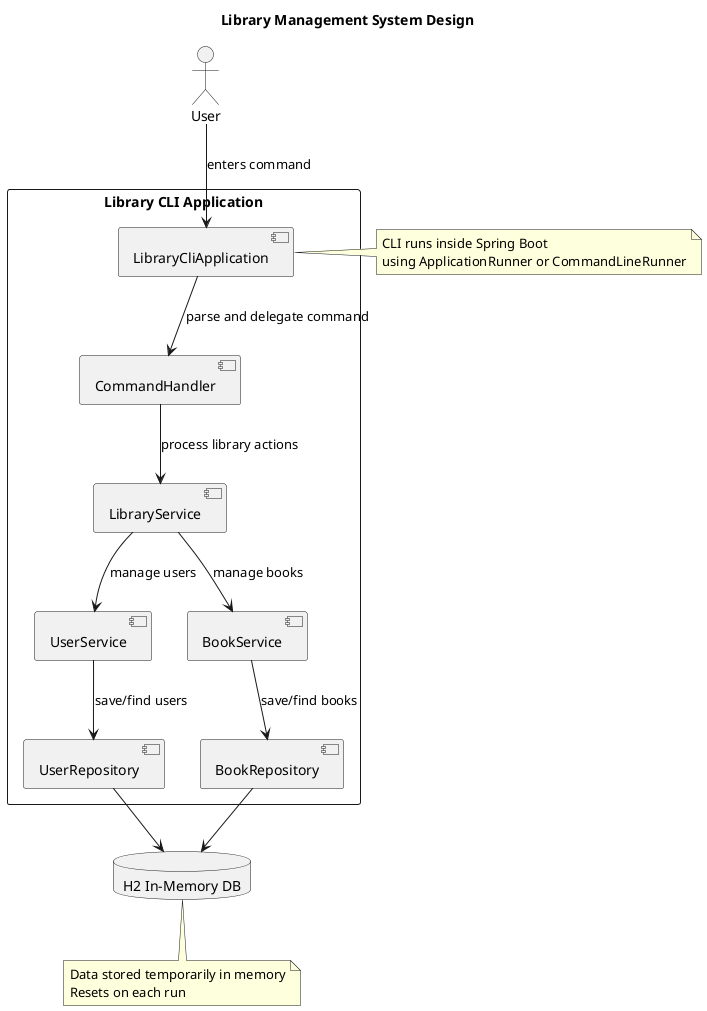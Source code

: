 @startuml
title Library Management System Design

actor User as user

rectangle "Library CLI Application" {
    component "LibraryCliApplication" as cli
    component "CommandHandler" as handler
    component "LibraryService" as service
    component "UserService" as userService
    component "BookService" as bookService
    component "UserRepository" as userRepo
    component "BookRepository" as bookRepo
}

database "H2 In-Memory DB" as h2

user --> cli : enters command
cli --> handler : parse and delegate command
handler --> service : process library actions
service --> userService : manage users
service --> bookService : manage books
userService --> userRepo : save/find users
bookService --> bookRepo : save/find books
userRepo --> h2
bookRepo --> h2

note right of cli
CLI runs inside Spring Boot
using ApplicationRunner or CommandLineRunner
end note

note bottom of h2
Data stored temporarily in memory
Resets on each run
end note

@enduml
